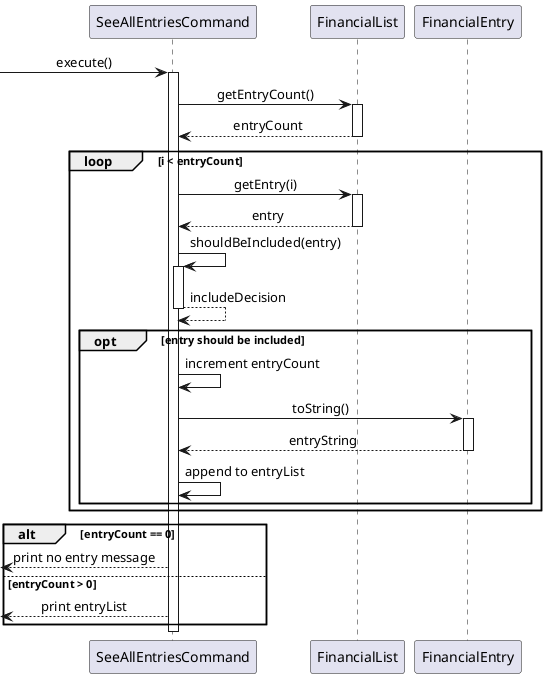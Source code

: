 @startuml
skinparam sequenceMessageAlign center
skinparam responseMessageBelowArrow true


participant "SeeAllEntriesCommand" as cmd
participant "FinancialList" as list
participant "FinancialEntry" as entry


-> cmd : execute()
activate cmd

cmd -> list : getEntryCount()
activate list
return entryCount

loop i < entryCount
    cmd -> list : getEntry(i)
    activate list
    return entry

    cmd -> cmd : shouldBeIncluded(entry)
    activate cmd
    return includeDecision

    opt entry should be included
        cmd -> cmd : increment entryCount
        cmd -> entry : toString()
        activate entry
        return entryString
        cmd -> cmd : append to entryList
    end
end

alt entryCount == 0
    <-- cmd : print no entry message
else entryCount > 0
    <-- cmd: print entryList
end

deactivate cmd
@enduml